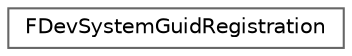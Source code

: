 digraph "Graphical Class Hierarchy"
{
 // INTERACTIVE_SVG=YES
 // LATEX_PDF_SIZE
  bgcolor="transparent";
  edge [fontname=Helvetica,fontsize=10,labelfontname=Helvetica,labelfontsize=10];
  node [fontname=Helvetica,fontsize=10,shape=box,height=0.2,width=0.4];
  rankdir="LR";
  Node0 [id="Node000000",label="FDevSystemGuidRegistration",height=0.2,width=0.4,color="grey40", fillcolor="white", style="filled",URL="$d0/d53/structFDevSystemGuidRegistration.html",tooltip=" "];
}
